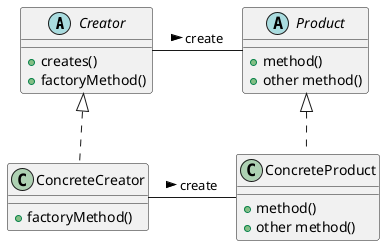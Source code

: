 @startuml
abstract class Creator {
  +creates()
  +factoryMethod()
}

abstract class Product {
  +method()
  +other method()
}

class ConcreteCreator {
  +factoryMethod()
}

class ConcreteProduct {
  +method()
  +other method()
}

Creator - Product : create >
ConcreteCreator - ConcreteProduct : create >
Creator <|.. ConcreteCreator
Product <|.. ConcreteProduct

@enduml